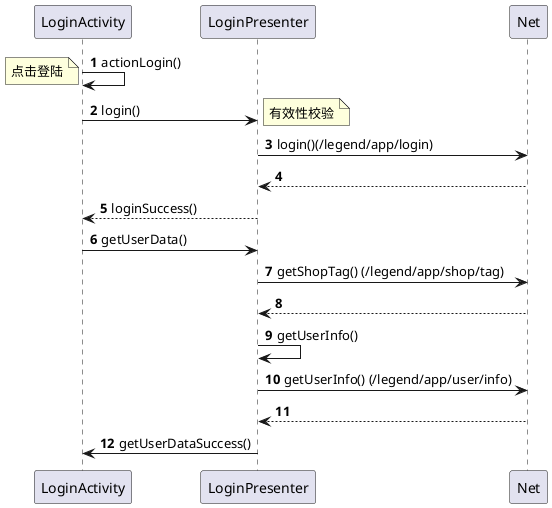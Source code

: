 @startuml
'https://plantuml.com/sequence-diagram
'云修老登陆'

autonumber

LoginActivity -> LoginActivity: actionLogin()
note left:点击登陆

LoginActivity -> LoginPresenter: login()
note right:有效性校验

LoginPresenter -> Net:login()(/legend/app/login)
Net --> LoginPresenter
LoginPresenter --> LoginActivity:loginSuccess()
LoginActivity -> LoginPresenter:getUserData()
LoginPresenter -> Net:getShopTag() (/legend/app/shop/tag)
Net --> LoginPresenter
LoginPresenter -> LoginPresenter:getUserInfo()
LoginPresenter -> Net:getUserInfo() (/legend/app/user/info)
Net --> LoginPresenter
LoginPresenter -> LoginActivity:getUserDataSuccess()


@enduml